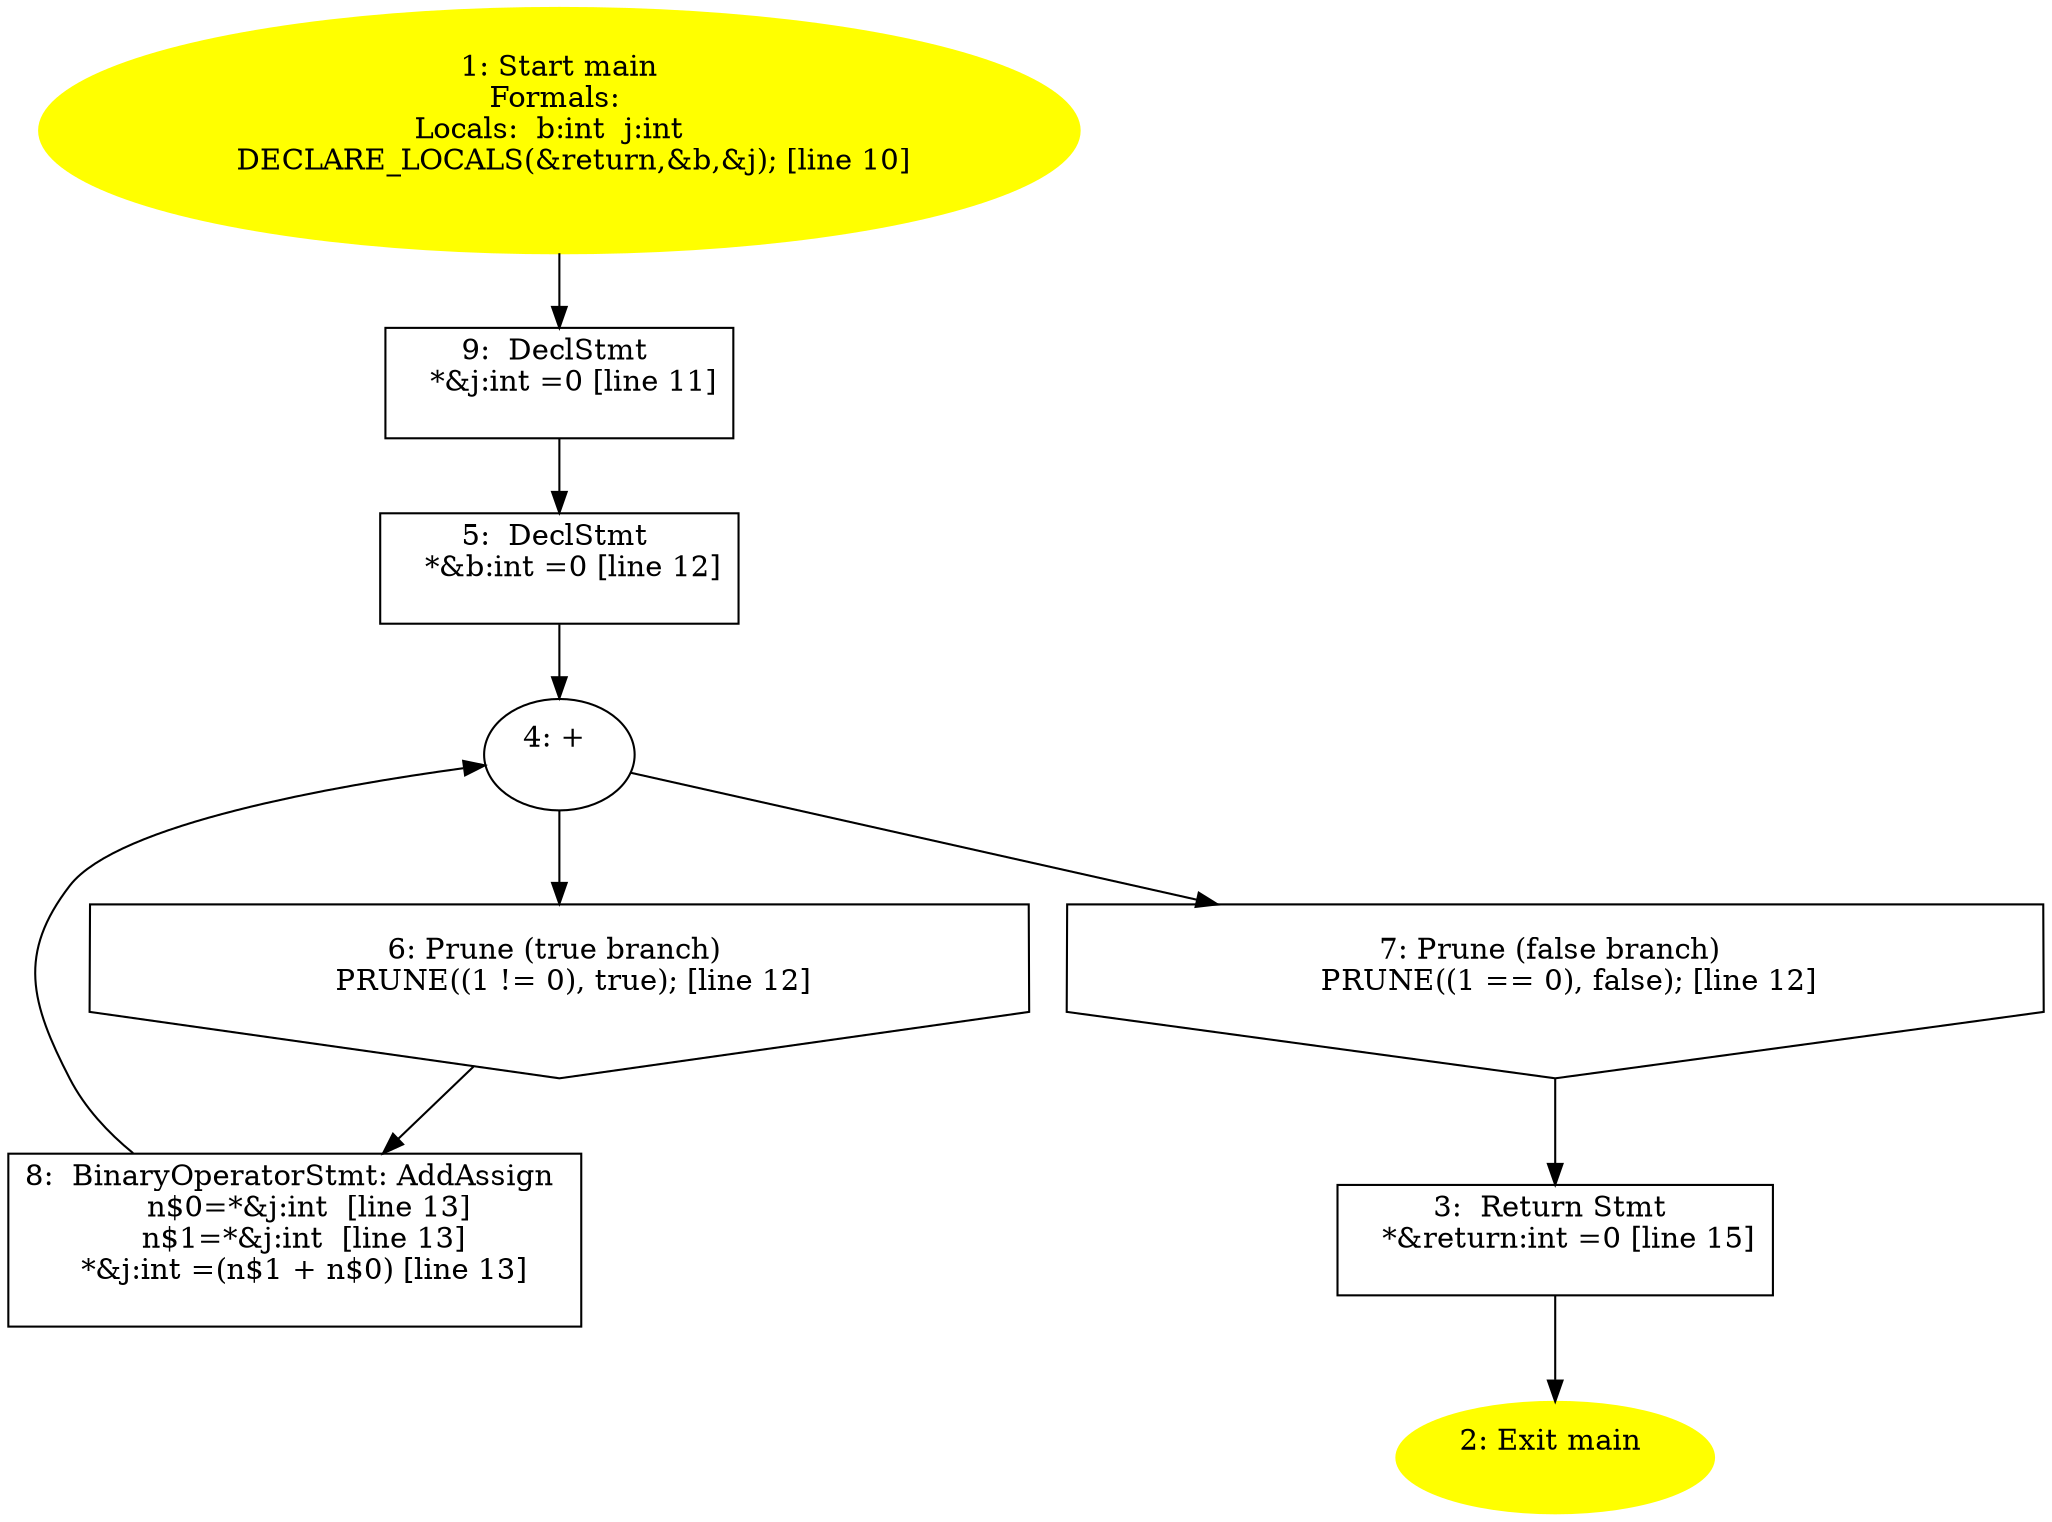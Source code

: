 /* @generated */
digraph iCFG {
"main9" [label="9:  DeclStmt \n   *&j:int =0 [line 11]\n " shape="box"]
	

	 "main9" -> "main5" ;
"main8" [label="8:  BinaryOperatorStmt: AddAssign \n   n$0=*&j:int  [line 13]\n  n$1=*&j:int  [line 13]\n  *&j:int =(n$1 + n$0) [line 13]\n " shape="box"]
	

	 "main8" -> "main4" ;
"main7" [label="7: Prune (false branch) \n   PRUNE((1 == 0), false); [line 12]\n " shape="invhouse"]
	

	 "main7" -> "main3" ;
"main6" [label="6: Prune (true branch) \n   PRUNE((1 != 0), true); [line 12]\n " shape="invhouse"]
	

	 "main6" -> "main8" ;
"main5" [label="5:  DeclStmt \n   *&b:int =0 [line 12]\n " shape="box"]
	

	 "main5" -> "main4" ;
"main4" [label="4: + \n  " ]
	

	 "main4" -> "main6" ;
	 "main4" -> "main7" ;
"main3" [label="3:  Return Stmt \n   *&return:int =0 [line 15]\n " shape="box"]
	

	 "main3" -> "main2" ;
"main2" [label="2: Exit main \n  " color=yellow style=filled]
	

"main1" [label="1: Start main\nFormals: \nLocals:  b:int  j:int  \n   DECLARE_LOCALS(&return,&b,&j); [line 10]\n " color=yellow style=filled]
	

	 "main1" -> "main9" ;
}
